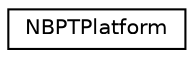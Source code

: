 digraph "Graphical Class Hierarchy"
{
  edge [fontname="Helvetica",fontsize="10",labelfontname="Helvetica",labelfontsize="10"];
  node [fontname="Helvetica",fontsize="10",shape=record];
  rankdir="LR";
  Node0 [label="NBPTPlatform",height=0.2,width=0.4,color="black", fillcolor="white", style="filled",URL="$d9/d42/class_n_b_p_t_platform.html"];
}
